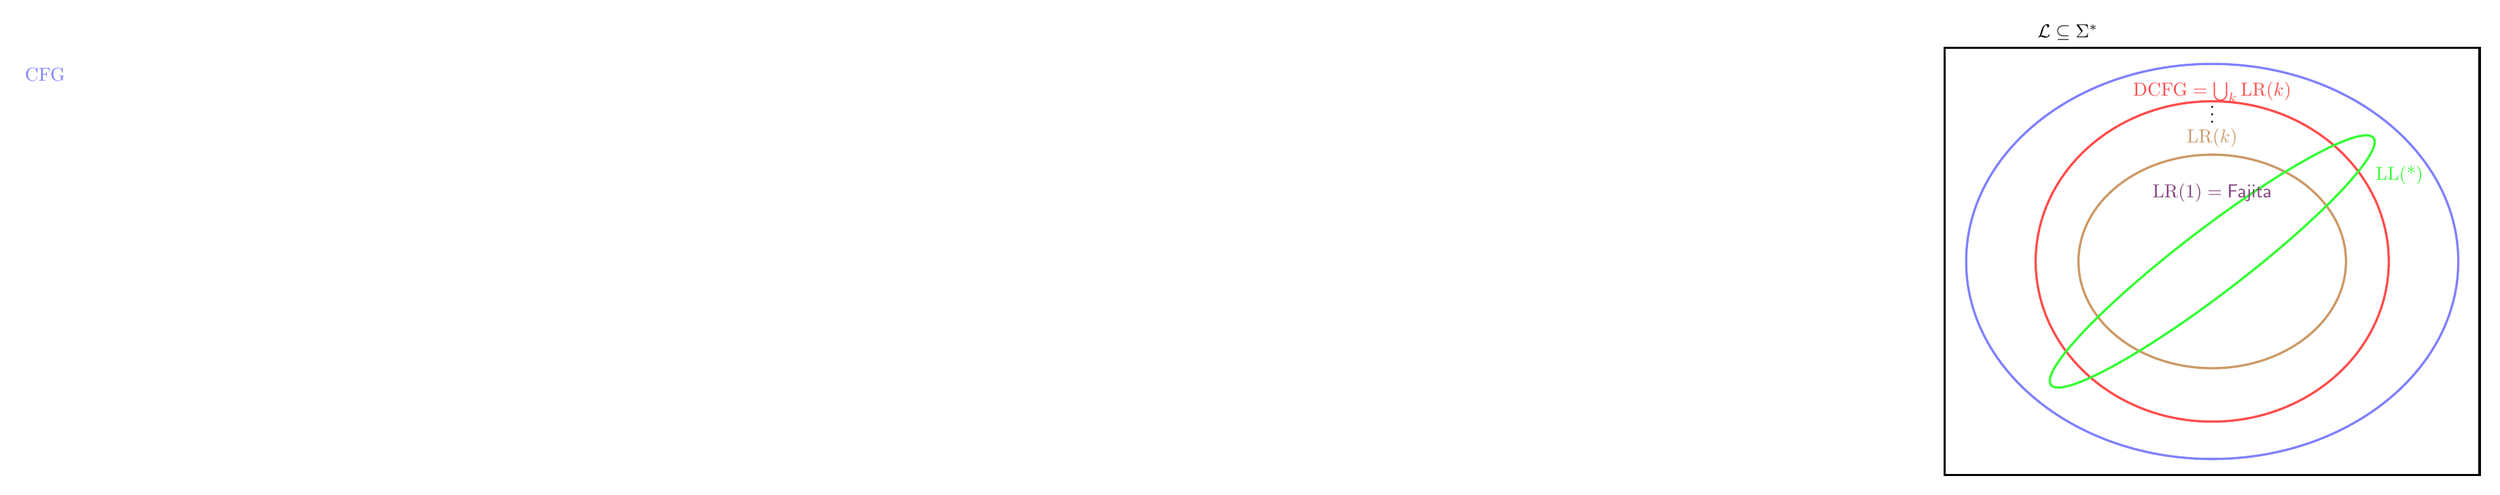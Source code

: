 \begin{tikzpicture}[fill=gray]
% left hand

%help lines
%\draw [help lines] (-5,-4) grid (5,4);
\begin{scope}[very thick]
\draw (-2.7,4) node [text=black,above] {$\mathcal L \subseteq{\Sigma^*}$} (-5,-4) rectangle (5,4);

\draw[blue!50] %CFG
(0,0) circle [x radius=4.6,y radius=3.7] (0,3.5) node[above=4, left=40]{$\text{CFG}$};

\draw[red!70] %D-CFG
(0,0) circle [x radius=3.3,y radius=3] (0,2.85) node[above] {$\text{DCFG} =\bigcup_k\text{LR($k$)}$};

\draw[brown!80] 
(0,0) circle [x radius=2.5,y radius=2] (0,2) node[above] {LR($k$)};

\draw (0,2.45) node[above] {$\vdots$};

\draw[green!80] (0,0) circle [x radius=3.8,y radius=0.6,rotate=37.5,] (3.5,1.3) node[above] {LL(*)};

\node[orange!50!blue,circle,x radius=1.5,y radius=1.2,above] at (0,0) {$\text{LR}(1)=\textsf{Fajita}$};

\end{scope}
\end{tikzpicture}
